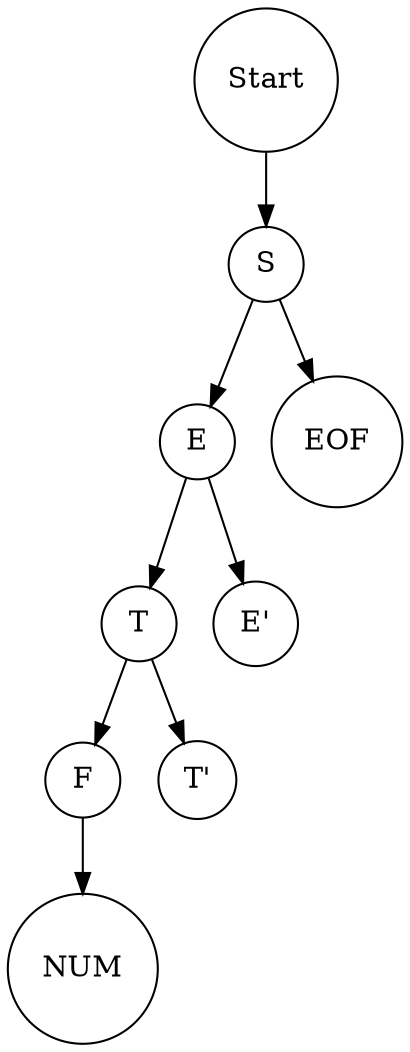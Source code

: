 digraph G {
            rankdir=TB; // Tree-like top-bottom orientation
            node [shape=circle];
              node0 [label="Start"];
  node0_0 [label="S"];
  node0 -> node0_0;
  node0_0_0 [label="E"];
  node0_0 -> node0_0_0;
  node0_0_0_0 [label="T"];
  node0_0_0 -> node0_0_0_0;
  node0_0_0_0_0 [label="F"];
  node0_0_0_0 -> node0_0_0_0_0;
  node0_0_0_0_0_0 [label="NUM"];
  node0_0_0_0_0 -> node0_0_0_0_0_0;
  node0_0_0_0_1 [label="T'"];
  node0_0_0_0 -> node0_0_0_0_1;
  node0_0_0_1 [label="E'"];
  node0_0_0 -> node0_0_0_1;
  node0_0_1 [label="EOF"];
  node0_0 -> node0_0_1;
        }